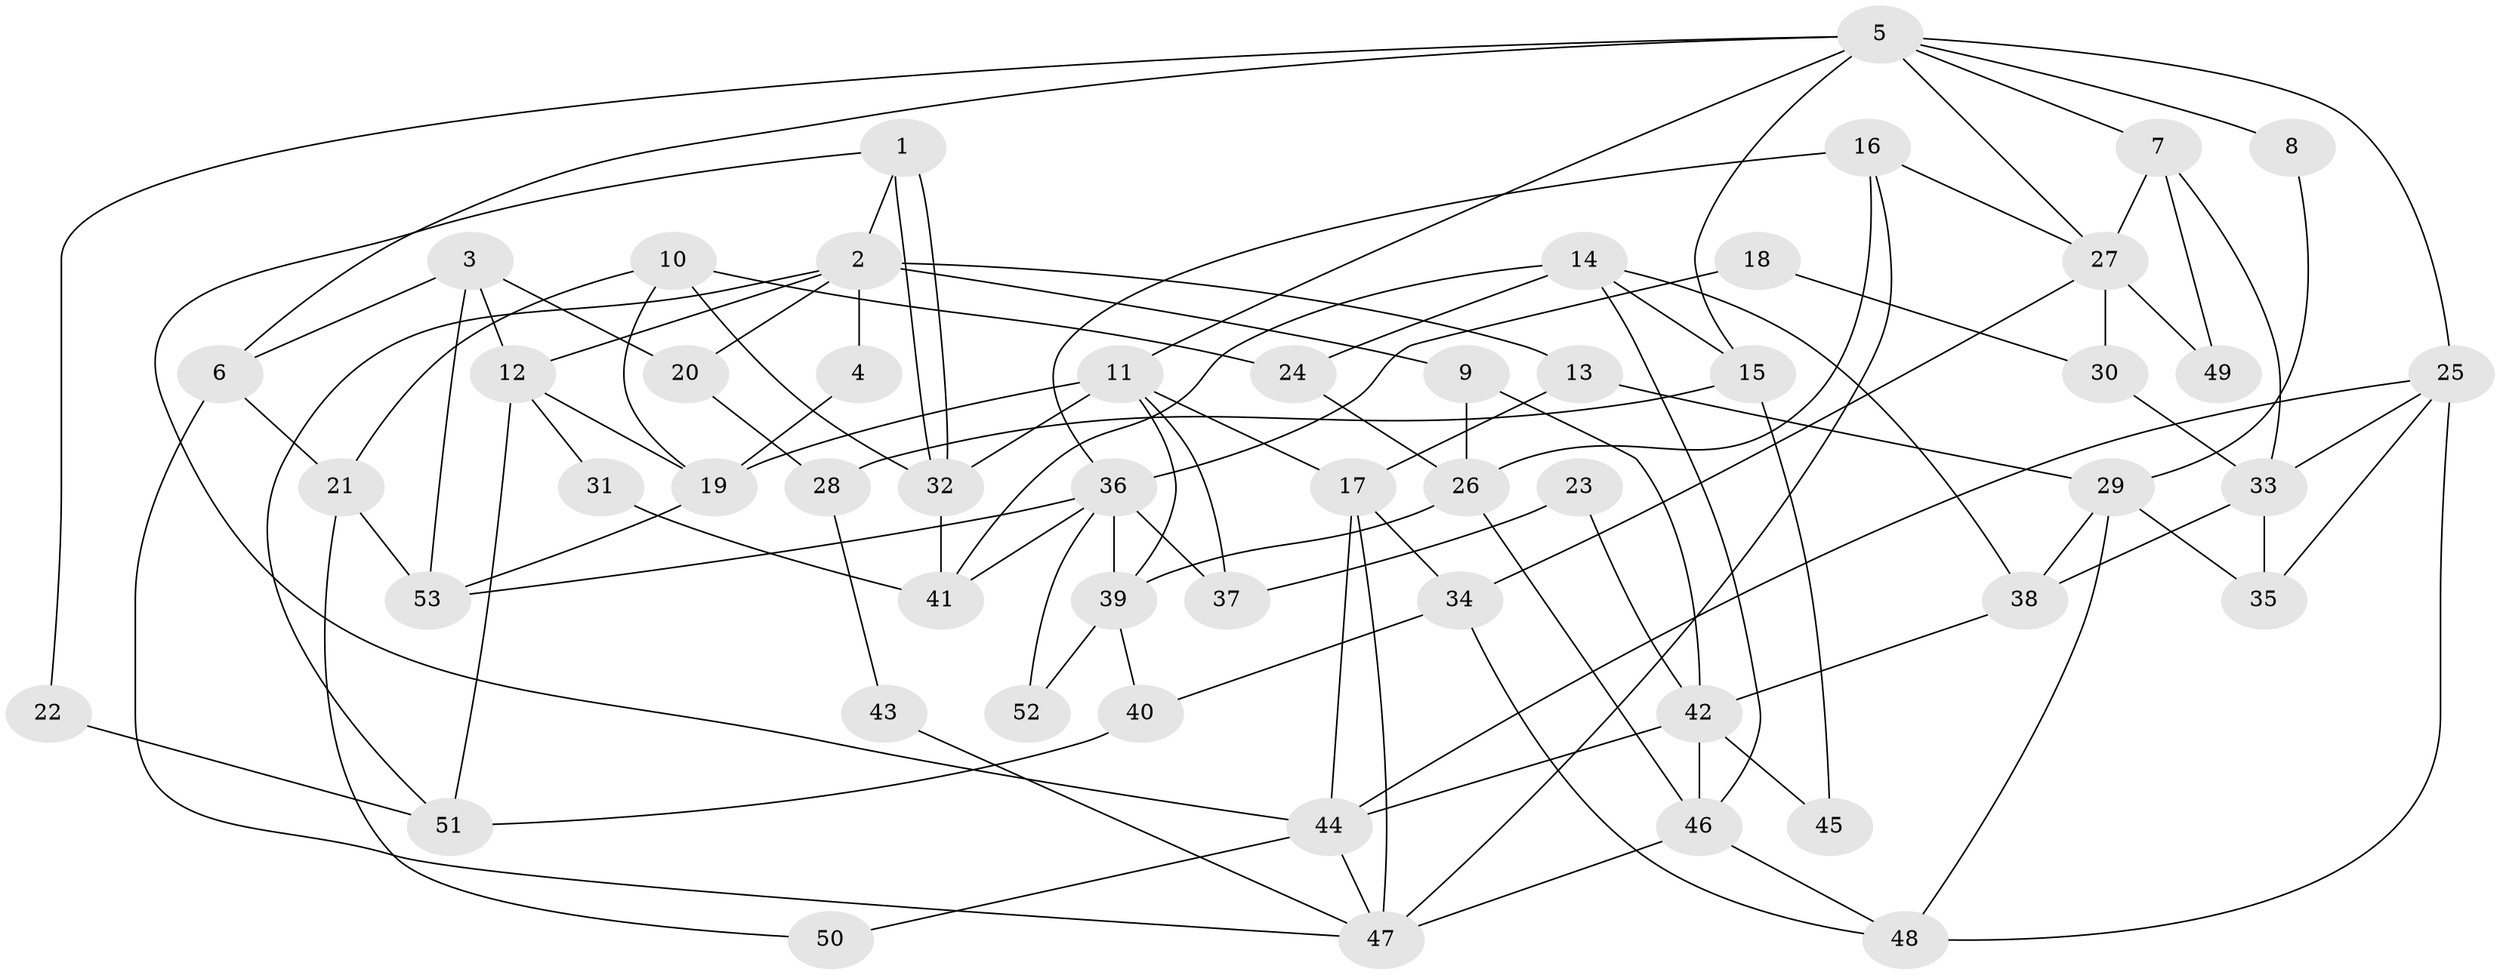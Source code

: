 // Generated by graph-tools (version 1.1) at 2025/26/03/09/25 03:26:10]
// undirected, 53 vertices, 106 edges
graph export_dot {
graph [start="1"]
  node [color=gray90,style=filled];
  1;
  2;
  3;
  4;
  5;
  6;
  7;
  8;
  9;
  10;
  11;
  12;
  13;
  14;
  15;
  16;
  17;
  18;
  19;
  20;
  21;
  22;
  23;
  24;
  25;
  26;
  27;
  28;
  29;
  30;
  31;
  32;
  33;
  34;
  35;
  36;
  37;
  38;
  39;
  40;
  41;
  42;
  43;
  44;
  45;
  46;
  47;
  48;
  49;
  50;
  51;
  52;
  53;
  1 -- 2;
  1 -- 32;
  1 -- 32;
  1 -- 44;
  2 -- 51;
  2 -- 13;
  2 -- 4;
  2 -- 9;
  2 -- 12;
  2 -- 20;
  3 -- 53;
  3 -- 6;
  3 -- 12;
  3 -- 20;
  4 -- 19;
  5 -- 11;
  5 -- 6;
  5 -- 7;
  5 -- 8;
  5 -- 15;
  5 -- 22;
  5 -- 25;
  5 -- 27;
  6 -- 47;
  6 -- 21;
  7 -- 33;
  7 -- 27;
  7 -- 49;
  8 -- 29;
  9 -- 42;
  9 -- 26;
  10 -- 32;
  10 -- 24;
  10 -- 19;
  10 -- 21;
  11 -- 39;
  11 -- 19;
  11 -- 17;
  11 -- 32;
  11 -- 37;
  12 -- 19;
  12 -- 31;
  12 -- 51;
  13 -- 29;
  13 -- 17;
  14 -- 46;
  14 -- 38;
  14 -- 15;
  14 -- 24;
  14 -- 41;
  15 -- 28;
  15 -- 45;
  16 -- 27;
  16 -- 47;
  16 -- 26;
  16 -- 36;
  17 -- 44;
  17 -- 34;
  17 -- 47;
  18 -- 30;
  18 -- 36;
  19 -- 53;
  20 -- 28;
  21 -- 53;
  21 -- 50;
  22 -- 51;
  23 -- 42;
  23 -- 37;
  24 -- 26;
  25 -- 44;
  25 -- 33;
  25 -- 35;
  25 -- 48;
  26 -- 39;
  26 -- 46;
  27 -- 30;
  27 -- 34;
  27 -- 49;
  28 -- 43;
  29 -- 35;
  29 -- 48;
  29 -- 38;
  30 -- 33;
  31 -- 41;
  32 -- 41;
  33 -- 38;
  33 -- 35;
  34 -- 40;
  34 -- 48;
  36 -- 41;
  36 -- 37;
  36 -- 39;
  36 -- 52;
  36 -- 53;
  38 -- 42;
  39 -- 40;
  39 -- 52;
  40 -- 51;
  42 -- 46;
  42 -- 44;
  42 -- 45;
  43 -- 47;
  44 -- 47;
  44 -- 50;
  46 -- 48;
  46 -- 47;
}
